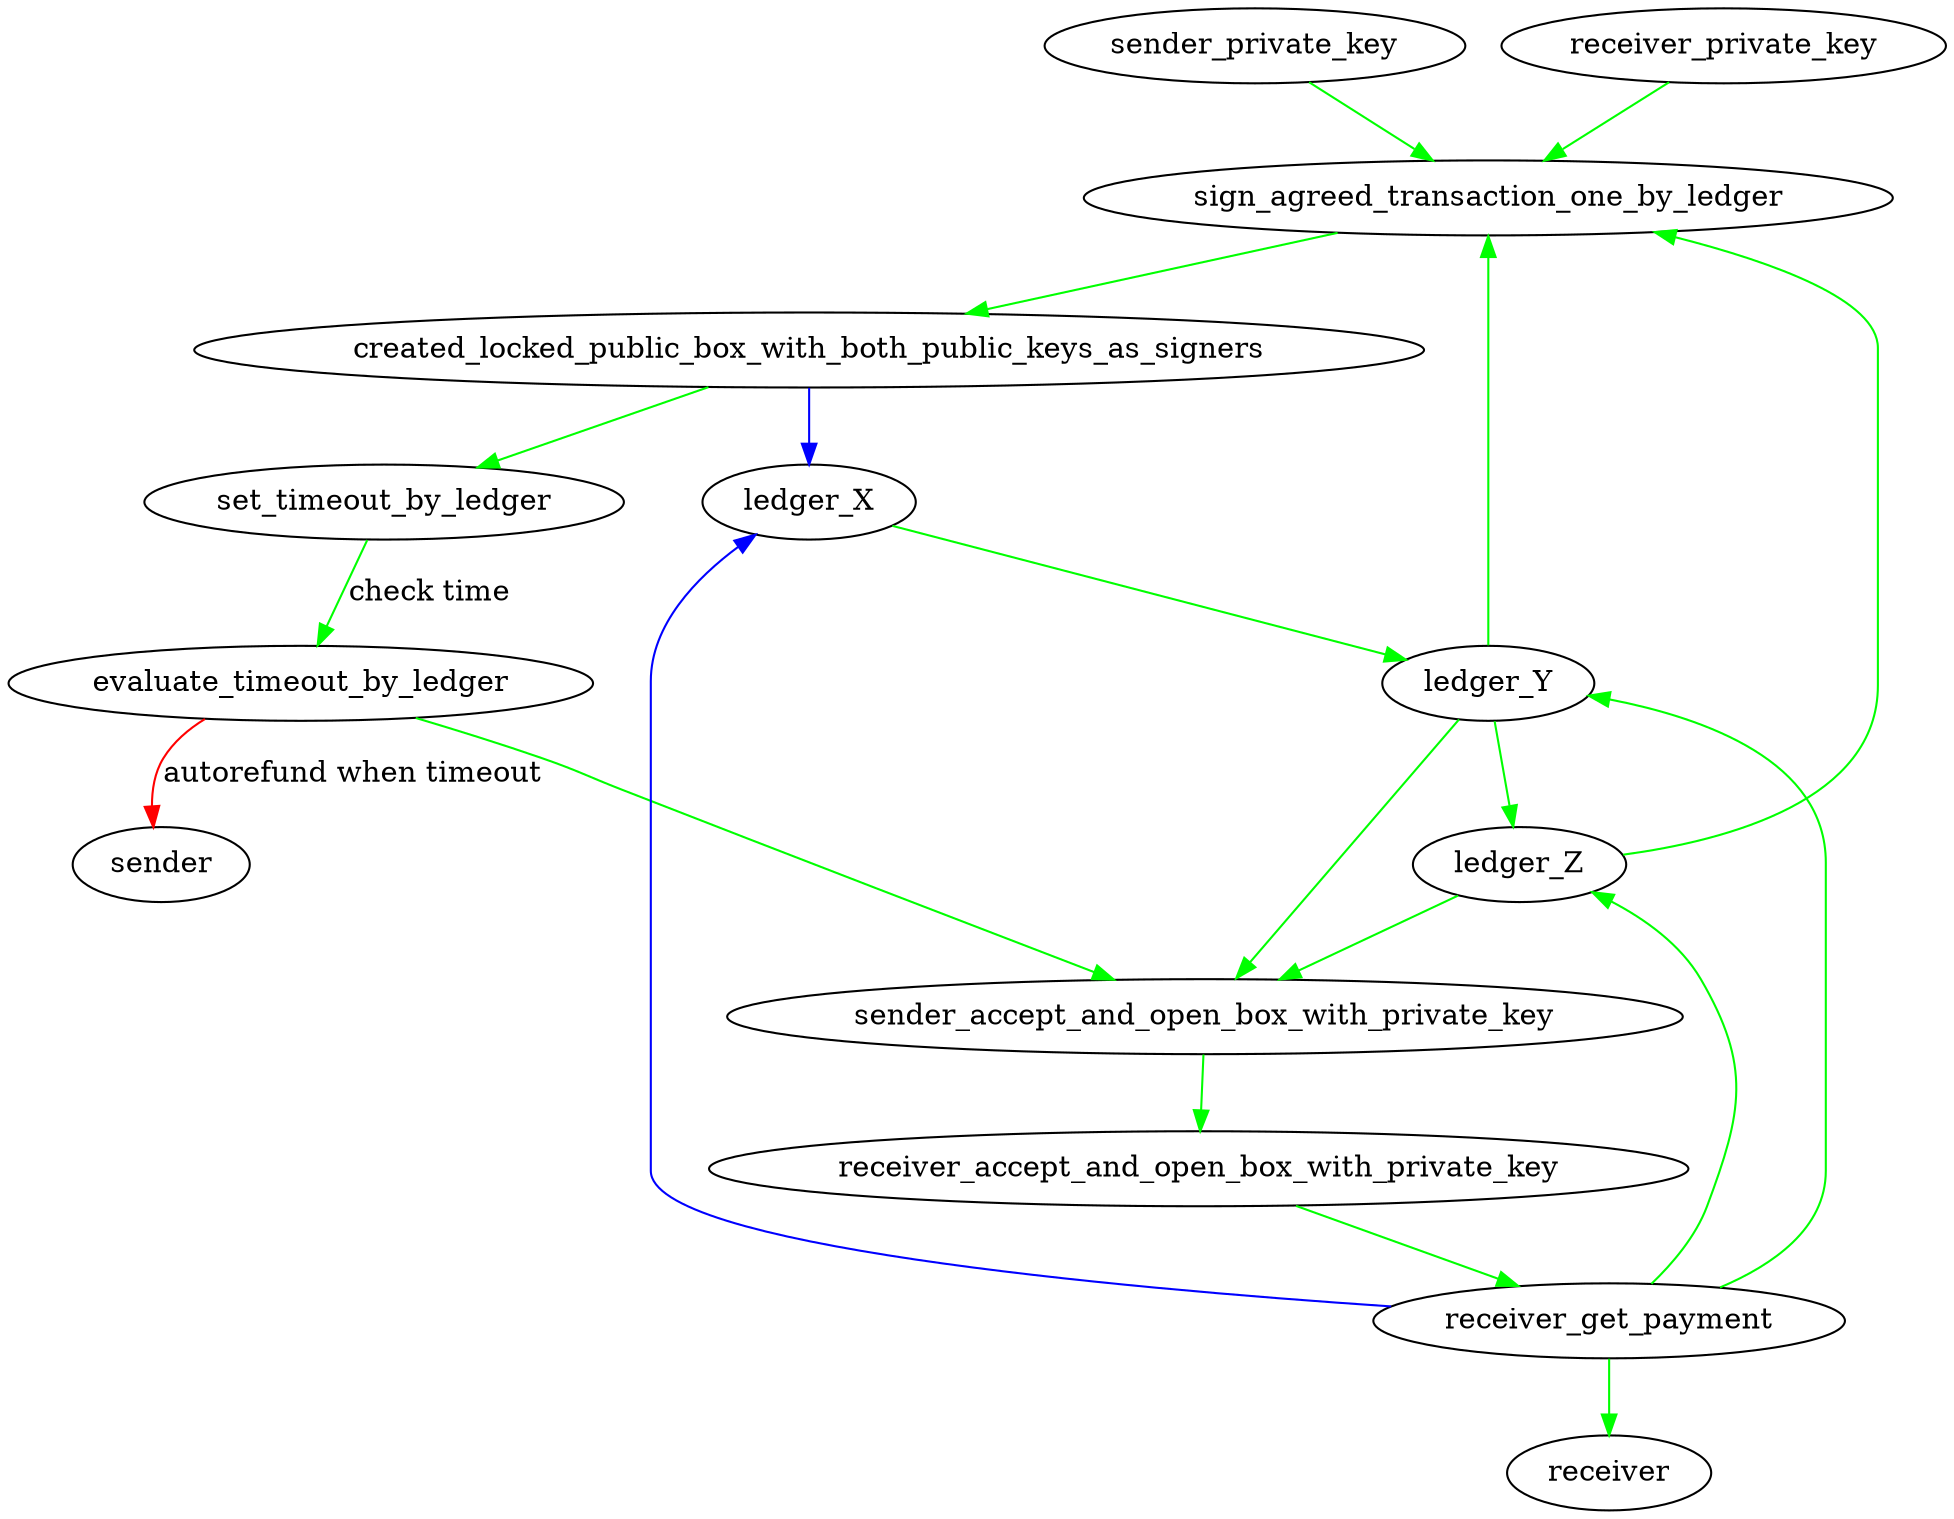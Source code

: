 digraph G {

sender_private_key -> sign_agreed_transaction_one_by_ledger [color="green"];
receiver_private_key -> sign_agreed_transaction_one_by_ledger [color="green"];

sign_agreed_transaction_one_by_ledger -> created_locked_public_box_with_both_public_keys_as_signers [color="green"];


created_locked_public_box_with_both_public_keys_as_signers -> ledger_X [color="blue"];

created_locked_public_box_with_both_public_keys_as_signers -> set_timeout_by_ledger [color="green"];
sender_accept_and_open_box_with_private_key -> receiver_accept_and_open_box_with_private_key [color="green"];

set_timeout_by_ledger -> evaluate_timeout_by_ledger [label="check time" color="green"];

evaluate_timeout_by_ledger -> sender_accept_and_open_box_with_private_key [color="green"];

receiver_accept_and_open_box_with_private_key -> receiver_get_payment [color="green"];

ledger_X -> ledger_Y [color="green"];
ledger_Y -> sender_accept_and_open_box_with_private_key [color="green"];
ledger_Y -> sign_agreed_transaction_one_by_ledger [color="green"];

ledger_Y -> ledger_Z [color="green"];

ledger_Z -> sender_accept_and_open_box_with_private_key [color="green"];
ledger_Z -> sign_agreed_transaction_one_by_ledger [color="green"];

receiver_get_payment -> ledger_X [color="blue"];
receiver_get_payment -> ledger_Y [color="green"];
receiver_get_payment -> ledger_Z [color="green"];

evaluate_timeout_by_ledger -> sender [label="autorefund when timeout" color="red"]

receiver_get_payment -> receiver [color="green"];

}
